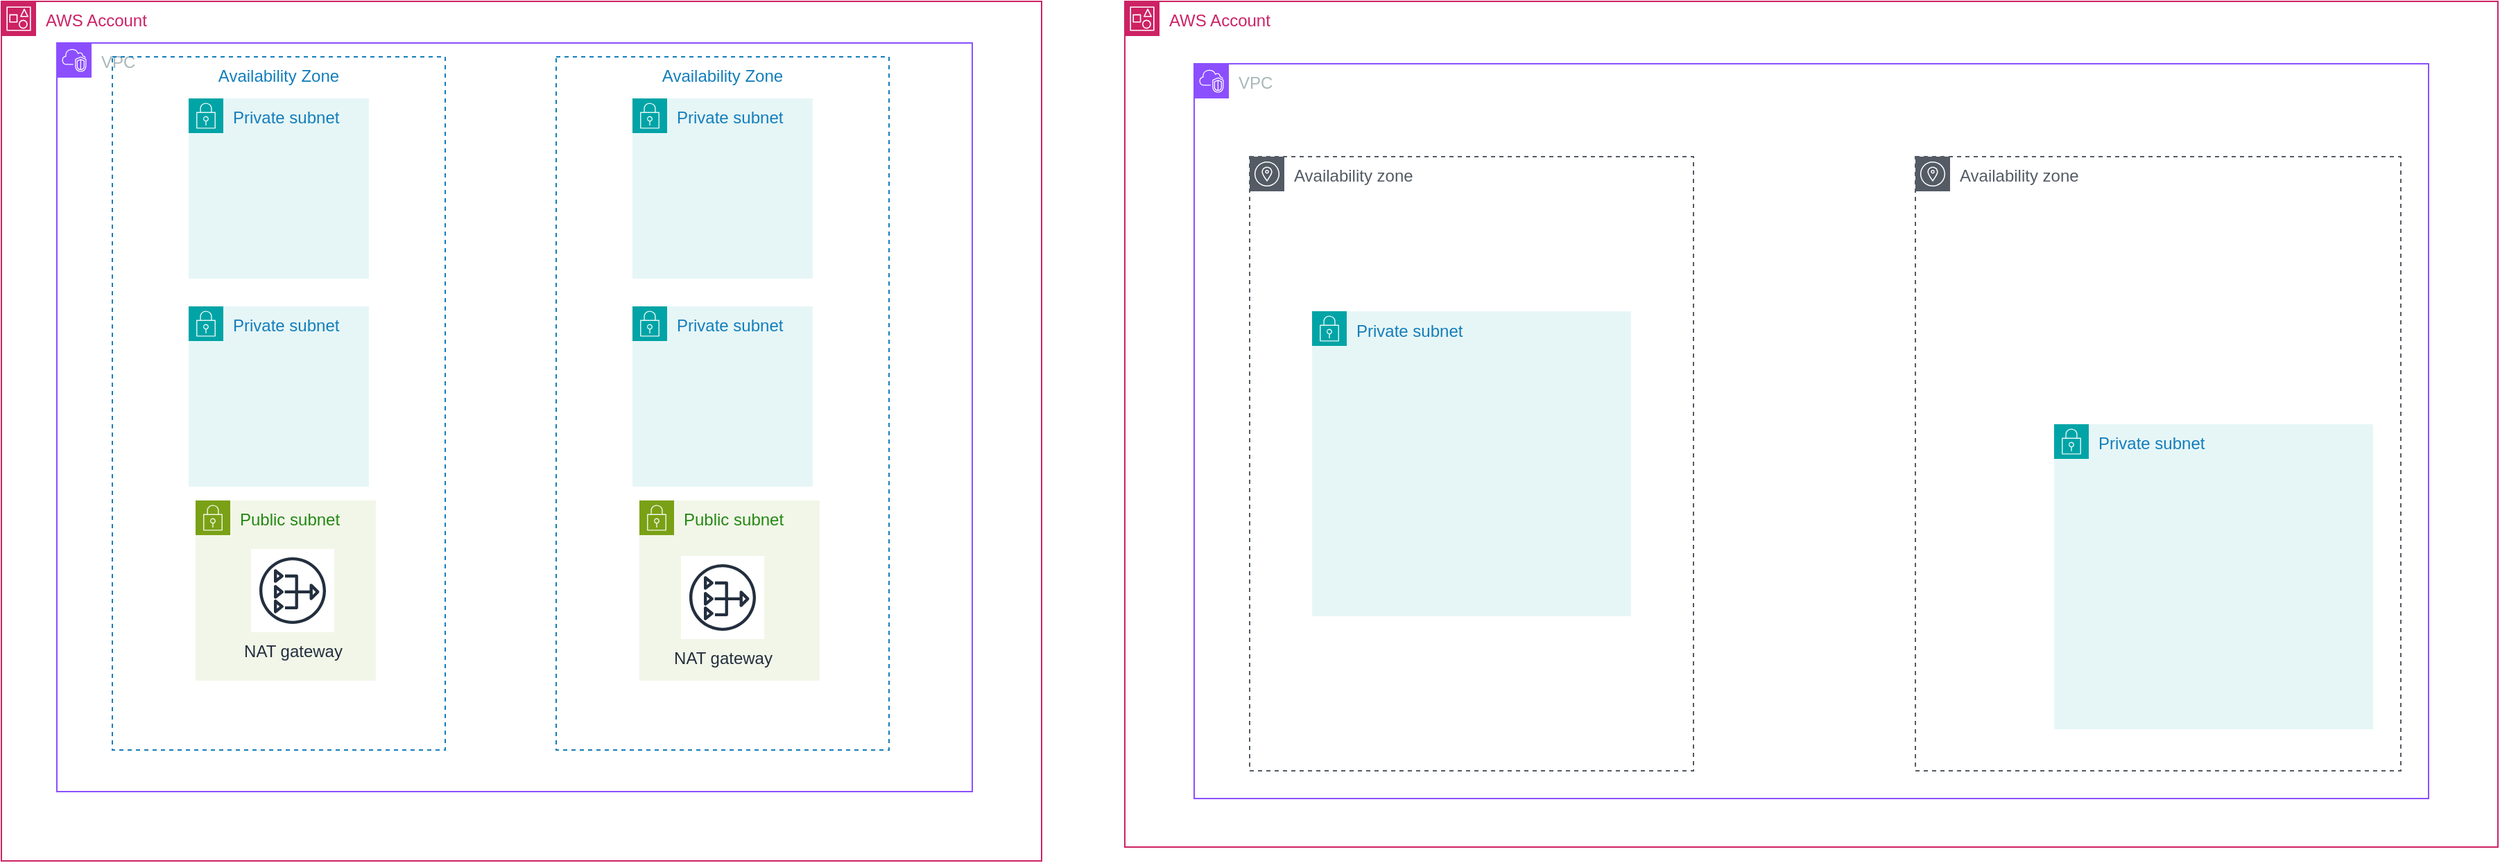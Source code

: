<mxfile version="24.6.5" type="github">
  <diagram name="Page-1" id="vZtPhp0VgT9XKUIyWFpL">
    <mxGraphModel dx="2269" dy="1177" grid="1" gridSize="10" guides="1" tooltips="1" connect="1" arrows="1" fold="1" page="1" pageScale="1" pageWidth="850" pageHeight="1100" math="0" shadow="0">
      <root>
        <mxCell id="0" />
        <mxCell id="1" parent="0" />
        <mxCell id="zvq0UbKQzq3Gj7QngGnI-1" value="AWS Account" style="points=[[0,0],[0.25,0],[0.5,0],[0.75,0],[1,0],[1,0.25],[1,0.5],[1,0.75],[1,1],[0.75,1],[0.5,1],[0.25,1],[0,1],[0,0.75],[0,0.5],[0,0.25]];outlineConnect=0;gradientColor=none;html=1;whiteSpace=wrap;fontSize=12;fontStyle=0;container=1;pointerEvents=0;collapsible=0;recursiveResize=0;shape=mxgraph.aws4.group;grIcon=mxgraph.aws4.group_account;strokeColor=#CD2264;fillColor=none;verticalAlign=top;align=left;spacingLeft=30;fontColor=#CD2264;dashed=0;" vertex="1" parent="1">
          <mxGeometry x="40" y="70" width="750" height="620" as="geometry" />
        </mxCell>
        <mxCell id="zvq0UbKQzq3Gj7QngGnI-2" value="VPC" style="points=[[0,0],[0.25,0],[0.5,0],[0.75,0],[1,0],[1,0.25],[1,0.5],[1,0.75],[1,1],[0.75,1],[0.5,1],[0.25,1],[0,1],[0,0.75],[0,0.5],[0,0.25]];outlineConnect=0;gradientColor=none;html=1;whiteSpace=wrap;fontSize=12;fontStyle=0;container=1;pointerEvents=0;collapsible=0;recursiveResize=0;shape=mxgraph.aws4.group;grIcon=mxgraph.aws4.group_vpc2;strokeColor=#8C4FFF;fillColor=none;verticalAlign=top;align=left;spacingLeft=30;fontColor=#AAB7B8;dashed=0;" vertex="1" parent="1">
          <mxGeometry x="80" y="100" width="660" height="540" as="geometry" />
        </mxCell>
        <mxCell id="zvq0UbKQzq3Gj7QngGnI-3" value="Availability Zone" style="fillColor=none;strokeColor=#147EBA;dashed=1;verticalAlign=top;fontStyle=0;fontColor=#147EBA;whiteSpace=wrap;html=1;" vertex="1" parent="zvq0UbKQzq3Gj7QngGnI-2">
          <mxGeometry x="40" y="10" width="240" height="500" as="geometry" />
        </mxCell>
        <mxCell id="zvq0UbKQzq3Gj7QngGnI-4" value="Availability Zone" style="fillColor=none;strokeColor=#147EBA;dashed=1;verticalAlign=top;fontStyle=0;fontColor=#147EBA;whiteSpace=wrap;html=1;" vertex="1" parent="zvq0UbKQzq3Gj7QngGnI-2">
          <mxGeometry x="360" y="10" width="240" height="500" as="geometry" />
        </mxCell>
        <mxCell id="zvq0UbKQzq3Gj7QngGnI-8" value="Private subnet" style="points=[[0,0],[0.25,0],[0.5,0],[0.75,0],[1,0],[1,0.25],[1,0.5],[1,0.75],[1,1],[0.75,1],[0.5,1],[0.25,1],[0,1],[0,0.75],[0,0.5],[0,0.25]];outlineConnect=0;gradientColor=none;html=1;whiteSpace=wrap;fontSize=12;fontStyle=0;container=1;pointerEvents=0;collapsible=0;recursiveResize=0;shape=mxgraph.aws4.group;grIcon=mxgraph.aws4.group_security_group;grStroke=0;strokeColor=#00A4A6;fillColor=#E6F6F7;verticalAlign=top;align=left;spacingLeft=30;fontColor=#147EBA;dashed=0;" vertex="1" parent="zvq0UbKQzq3Gj7QngGnI-2">
          <mxGeometry x="95" y="40" width="130" height="130" as="geometry" />
        </mxCell>
        <mxCell id="zvq0UbKQzq3Gj7QngGnI-9" value="Private subnet" style="points=[[0,0],[0.25,0],[0.5,0],[0.75,0],[1,0],[1,0.25],[1,0.5],[1,0.75],[1,1],[0.75,1],[0.5,1],[0.25,1],[0,1],[0,0.75],[0,0.5],[0,0.25]];outlineConnect=0;gradientColor=none;html=1;whiteSpace=wrap;fontSize=12;fontStyle=0;container=1;pointerEvents=0;collapsible=0;recursiveResize=0;shape=mxgraph.aws4.group;grIcon=mxgraph.aws4.group_security_group;grStroke=0;strokeColor=#00A4A6;fillColor=#E6F6F7;verticalAlign=top;align=left;spacingLeft=30;fontColor=#147EBA;dashed=0;" vertex="1" parent="zvq0UbKQzq3Gj7QngGnI-2">
          <mxGeometry x="415" y="40" width="130" height="130" as="geometry" />
        </mxCell>
        <mxCell id="zvq0UbKQzq3Gj7QngGnI-10" value="Private subnet" style="points=[[0,0],[0.25,0],[0.5,0],[0.75,0],[1,0],[1,0.25],[1,0.5],[1,0.75],[1,1],[0.75,1],[0.5,1],[0.25,1],[0,1],[0,0.75],[0,0.5],[0,0.25]];outlineConnect=0;gradientColor=none;html=1;whiteSpace=wrap;fontSize=12;fontStyle=0;container=1;pointerEvents=0;collapsible=0;recursiveResize=0;shape=mxgraph.aws4.group;grIcon=mxgraph.aws4.group_security_group;grStroke=0;strokeColor=#00A4A6;fillColor=#E6F6F7;verticalAlign=top;align=left;spacingLeft=30;fontColor=#147EBA;dashed=0;" vertex="1" parent="zvq0UbKQzq3Gj7QngGnI-2">
          <mxGeometry x="95" y="190" width="130" height="130" as="geometry" />
        </mxCell>
        <mxCell id="zvq0UbKQzq3Gj7QngGnI-16" value="" style="shape=image;html=1;verticalAlign=top;verticalLabelPosition=bottom;labelBackgroundColor=#ffffff;imageAspect=0;aspect=fixed;image=https://cdn0.iconfinder.com/data/icons/security-double-color-red-and-black-vol-2/52/fire__wall__firewall__security-128.png" vertex="1" parent="zvq0UbKQzq3Gj7QngGnI-10">
          <mxGeometry x="16" y="22" width="108" height="108" as="geometry" />
        </mxCell>
        <mxCell id="zvq0UbKQzq3Gj7QngGnI-12" value="Private subnet" style="points=[[0,0],[0.25,0],[0.5,0],[0.75,0],[1,0],[1,0.25],[1,0.5],[1,0.75],[1,1],[0.75,1],[0.5,1],[0.25,1],[0,1],[0,0.75],[0,0.5],[0,0.25]];outlineConnect=0;gradientColor=none;html=1;whiteSpace=wrap;fontSize=12;fontStyle=0;container=1;pointerEvents=0;collapsible=0;recursiveResize=0;shape=mxgraph.aws4.group;grIcon=mxgraph.aws4.group_security_group;grStroke=0;strokeColor=#00A4A6;fillColor=#E6F6F7;verticalAlign=top;align=left;spacingLeft=30;fontColor=#147EBA;dashed=0;" vertex="1" parent="zvq0UbKQzq3Gj7QngGnI-2">
          <mxGeometry x="415" y="190" width="130" height="130" as="geometry" />
        </mxCell>
        <mxCell id="zvq0UbKQzq3Gj7QngGnI-13" value="Public subnet" style="points=[[0,0],[0.25,0],[0.5,0],[0.75,0],[1,0],[1,0.25],[1,0.5],[1,0.75],[1,1],[0.75,1],[0.5,1],[0.25,1],[0,1],[0,0.75],[0,0.5],[0,0.25]];outlineConnect=0;gradientColor=none;html=1;whiteSpace=wrap;fontSize=12;fontStyle=0;container=1;pointerEvents=0;collapsible=0;recursiveResize=0;shape=mxgraph.aws4.group;grIcon=mxgraph.aws4.group_security_group;grStroke=0;strokeColor=#7AA116;fillColor=#F2F6E8;verticalAlign=top;align=left;spacingLeft=30;fontColor=#248814;dashed=0;" vertex="1" parent="zvq0UbKQzq3Gj7QngGnI-2">
          <mxGeometry x="420" y="330" width="130" height="130" as="geometry" />
        </mxCell>
        <mxCell id="zvq0UbKQzq3Gj7QngGnI-18" value="NAT gateway" style="sketch=0;outlineConnect=0;fontColor=#232F3E;gradientColor=none;strokeColor=#232F3E;fillColor=#ffffff;dashed=0;verticalLabelPosition=bottom;verticalAlign=top;align=center;html=1;fontSize=12;fontStyle=0;aspect=fixed;shape=mxgraph.aws4.resourceIcon;resIcon=mxgraph.aws4.nat_gateway;" vertex="1" parent="zvq0UbKQzq3Gj7QngGnI-13">
          <mxGeometry x="30" y="40" width="60" height="60" as="geometry" />
        </mxCell>
        <mxCell id="zvq0UbKQzq3Gj7QngGnI-14" value="Public subnet" style="points=[[0,0],[0.25,0],[0.5,0],[0.75,0],[1,0],[1,0.25],[1,0.5],[1,0.75],[1,1],[0.75,1],[0.5,1],[0.25,1],[0,1],[0,0.75],[0,0.5],[0,0.25]];outlineConnect=0;gradientColor=none;html=1;whiteSpace=wrap;fontSize=12;fontStyle=0;container=1;pointerEvents=0;collapsible=0;recursiveResize=0;shape=mxgraph.aws4.group;grIcon=mxgraph.aws4.group_security_group;grStroke=0;strokeColor=#7AA116;fillColor=#F2F6E8;verticalAlign=top;align=left;spacingLeft=30;fontColor=#248814;dashed=0;" vertex="1" parent="zvq0UbKQzq3Gj7QngGnI-2">
          <mxGeometry x="100" y="330" width="130" height="130" as="geometry" />
        </mxCell>
        <mxCell id="zvq0UbKQzq3Gj7QngGnI-17" value="NAT gateway" style="sketch=0;outlineConnect=0;fontColor=#232F3E;gradientColor=none;strokeColor=#232F3E;fillColor=#ffffff;dashed=0;verticalLabelPosition=bottom;verticalAlign=top;align=center;html=1;fontSize=12;fontStyle=0;aspect=fixed;shape=mxgraph.aws4.resourceIcon;resIcon=mxgraph.aws4.nat_gateway;" vertex="1" parent="zvq0UbKQzq3Gj7QngGnI-14">
          <mxGeometry x="40" y="35" width="60" height="60" as="geometry" />
        </mxCell>
        <mxCell id="zvq0UbKQzq3Gj7QngGnI-15" value="" style="shape=image;html=1;verticalAlign=top;verticalLabelPosition=bottom;labelBackgroundColor=#ffffff;imageAspect=0;aspect=fixed;image=https://cdn0.iconfinder.com/data/icons/security-double-color-red-and-black-vol-2/52/fire__wall__firewall__security-128.png" vertex="1" parent="zvq0UbKQzq3Gj7QngGnI-2">
          <mxGeometry x="430" y="220" width="100" height="100" as="geometry" />
        </mxCell>
        <mxCell id="zvq0UbKQzq3Gj7QngGnI-19" value="AWS Account" style="points=[[0,0],[0.25,0],[0.5,0],[0.75,0],[1,0],[1,0.25],[1,0.5],[1,0.75],[1,1],[0.75,1],[0.5,1],[0.25,1],[0,1],[0,0.75],[0,0.5],[0,0.25]];outlineConnect=0;gradientColor=none;html=1;whiteSpace=wrap;fontSize=12;fontStyle=0;container=1;pointerEvents=0;collapsible=0;recursiveResize=0;shape=mxgraph.aws4.group;grIcon=mxgraph.aws4.group_account;strokeColor=#CD2264;fillColor=none;verticalAlign=top;align=left;spacingLeft=30;fontColor=#CD2264;dashed=0;" vertex="1" parent="1">
          <mxGeometry x="850" y="70" width="990" height="610" as="geometry" />
        </mxCell>
        <mxCell id="zvq0UbKQzq3Gj7QngGnI-20" value="VPC" style="points=[[0,0],[0.25,0],[0.5,0],[0.75,0],[1,0],[1,0.25],[1,0.5],[1,0.75],[1,1],[0.75,1],[0.5,1],[0.25,1],[0,1],[0,0.75],[0,0.5],[0,0.25]];outlineConnect=0;gradientColor=none;html=1;whiteSpace=wrap;fontSize=12;fontStyle=0;container=1;pointerEvents=0;collapsible=0;recursiveResize=0;shape=mxgraph.aws4.group;grIcon=mxgraph.aws4.group_vpc2;strokeColor=#8C4FFF;fillColor=none;verticalAlign=top;align=left;spacingLeft=30;fontColor=#AAB7B8;dashed=0;" vertex="1" parent="zvq0UbKQzq3Gj7QngGnI-19">
          <mxGeometry x="50" y="45" width="890" height="530" as="geometry" />
        </mxCell>
        <mxCell id="zvq0UbKQzq3Gj7QngGnI-21" value="Private subnet" style="points=[[0,0],[0.25,0],[0.5,0],[0.75,0],[1,0],[1,0.25],[1,0.5],[1,0.75],[1,1],[0.75,1],[0.5,1],[0.25,1],[0,1],[0,0.75],[0,0.5],[0,0.25]];outlineConnect=0;gradientColor=none;html=1;whiteSpace=wrap;fontSize=12;fontStyle=0;container=1;pointerEvents=0;collapsible=0;recursiveResize=0;shape=mxgraph.aws4.group;grIcon=mxgraph.aws4.group_security_group;grStroke=0;strokeColor=#00A4A6;fillColor=#E6F6F7;verticalAlign=top;align=left;spacingLeft=30;fontColor=#147EBA;dashed=0;" vertex="1" parent="zvq0UbKQzq3Gj7QngGnI-20">
          <mxGeometry x="620" y="260" width="230" height="220" as="geometry" />
        </mxCell>
        <mxCell id="zvq0UbKQzq3Gj7QngGnI-25" value="Availability zone" style="sketch=0;outlineConnect=0;gradientColor=none;html=1;whiteSpace=wrap;fontSize=12;fontStyle=0;shape=mxgraph.aws4.group;grIcon=mxgraph.aws4.group_availability_zone;strokeColor=#545B64;fillColor=none;verticalAlign=top;align=left;spacingLeft=30;fontColor=#545B64;dashed=1;" vertex="1" parent="zvq0UbKQzq3Gj7QngGnI-20">
          <mxGeometry x="40" y="67" width="320" height="443" as="geometry" />
        </mxCell>
        <mxCell id="zvq0UbKQzq3Gj7QngGnI-24" value="Private subnet" style="points=[[0,0],[0.25,0],[0.5,0],[0.75,0],[1,0],[1,0.25],[1,0.5],[1,0.75],[1,1],[0.75,1],[0.5,1],[0.25,1],[0,1],[0,0.75],[0,0.5],[0,0.25]];outlineConnect=0;gradientColor=none;html=1;whiteSpace=wrap;fontSize=12;fontStyle=0;container=1;pointerEvents=0;collapsible=0;recursiveResize=0;shape=mxgraph.aws4.group;grIcon=mxgraph.aws4.group_security_group;grStroke=0;strokeColor=#00A4A6;fillColor=#E6F6F7;verticalAlign=top;align=left;spacingLeft=30;fontColor=#147EBA;dashed=0;" vertex="1" parent="zvq0UbKQzq3Gj7QngGnI-20">
          <mxGeometry x="85" y="178.5" width="230" height="220" as="geometry" />
        </mxCell>
        <mxCell id="zvq0UbKQzq3Gj7QngGnI-26" value="Availability zone" style="sketch=0;outlineConnect=0;gradientColor=none;html=1;whiteSpace=wrap;fontSize=12;fontStyle=0;shape=mxgraph.aws4.group;grIcon=mxgraph.aws4.group_availability_zone;strokeColor=#545B64;fillColor=none;verticalAlign=top;align=left;spacingLeft=30;fontColor=#545B64;dashed=1;" vertex="1" parent="zvq0UbKQzq3Gj7QngGnI-20">
          <mxGeometry x="520" y="67" width="350" height="443" as="geometry" />
        </mxCell>
      </root>
    </mxGraphModel>
  </diagram>
</mxfile>
